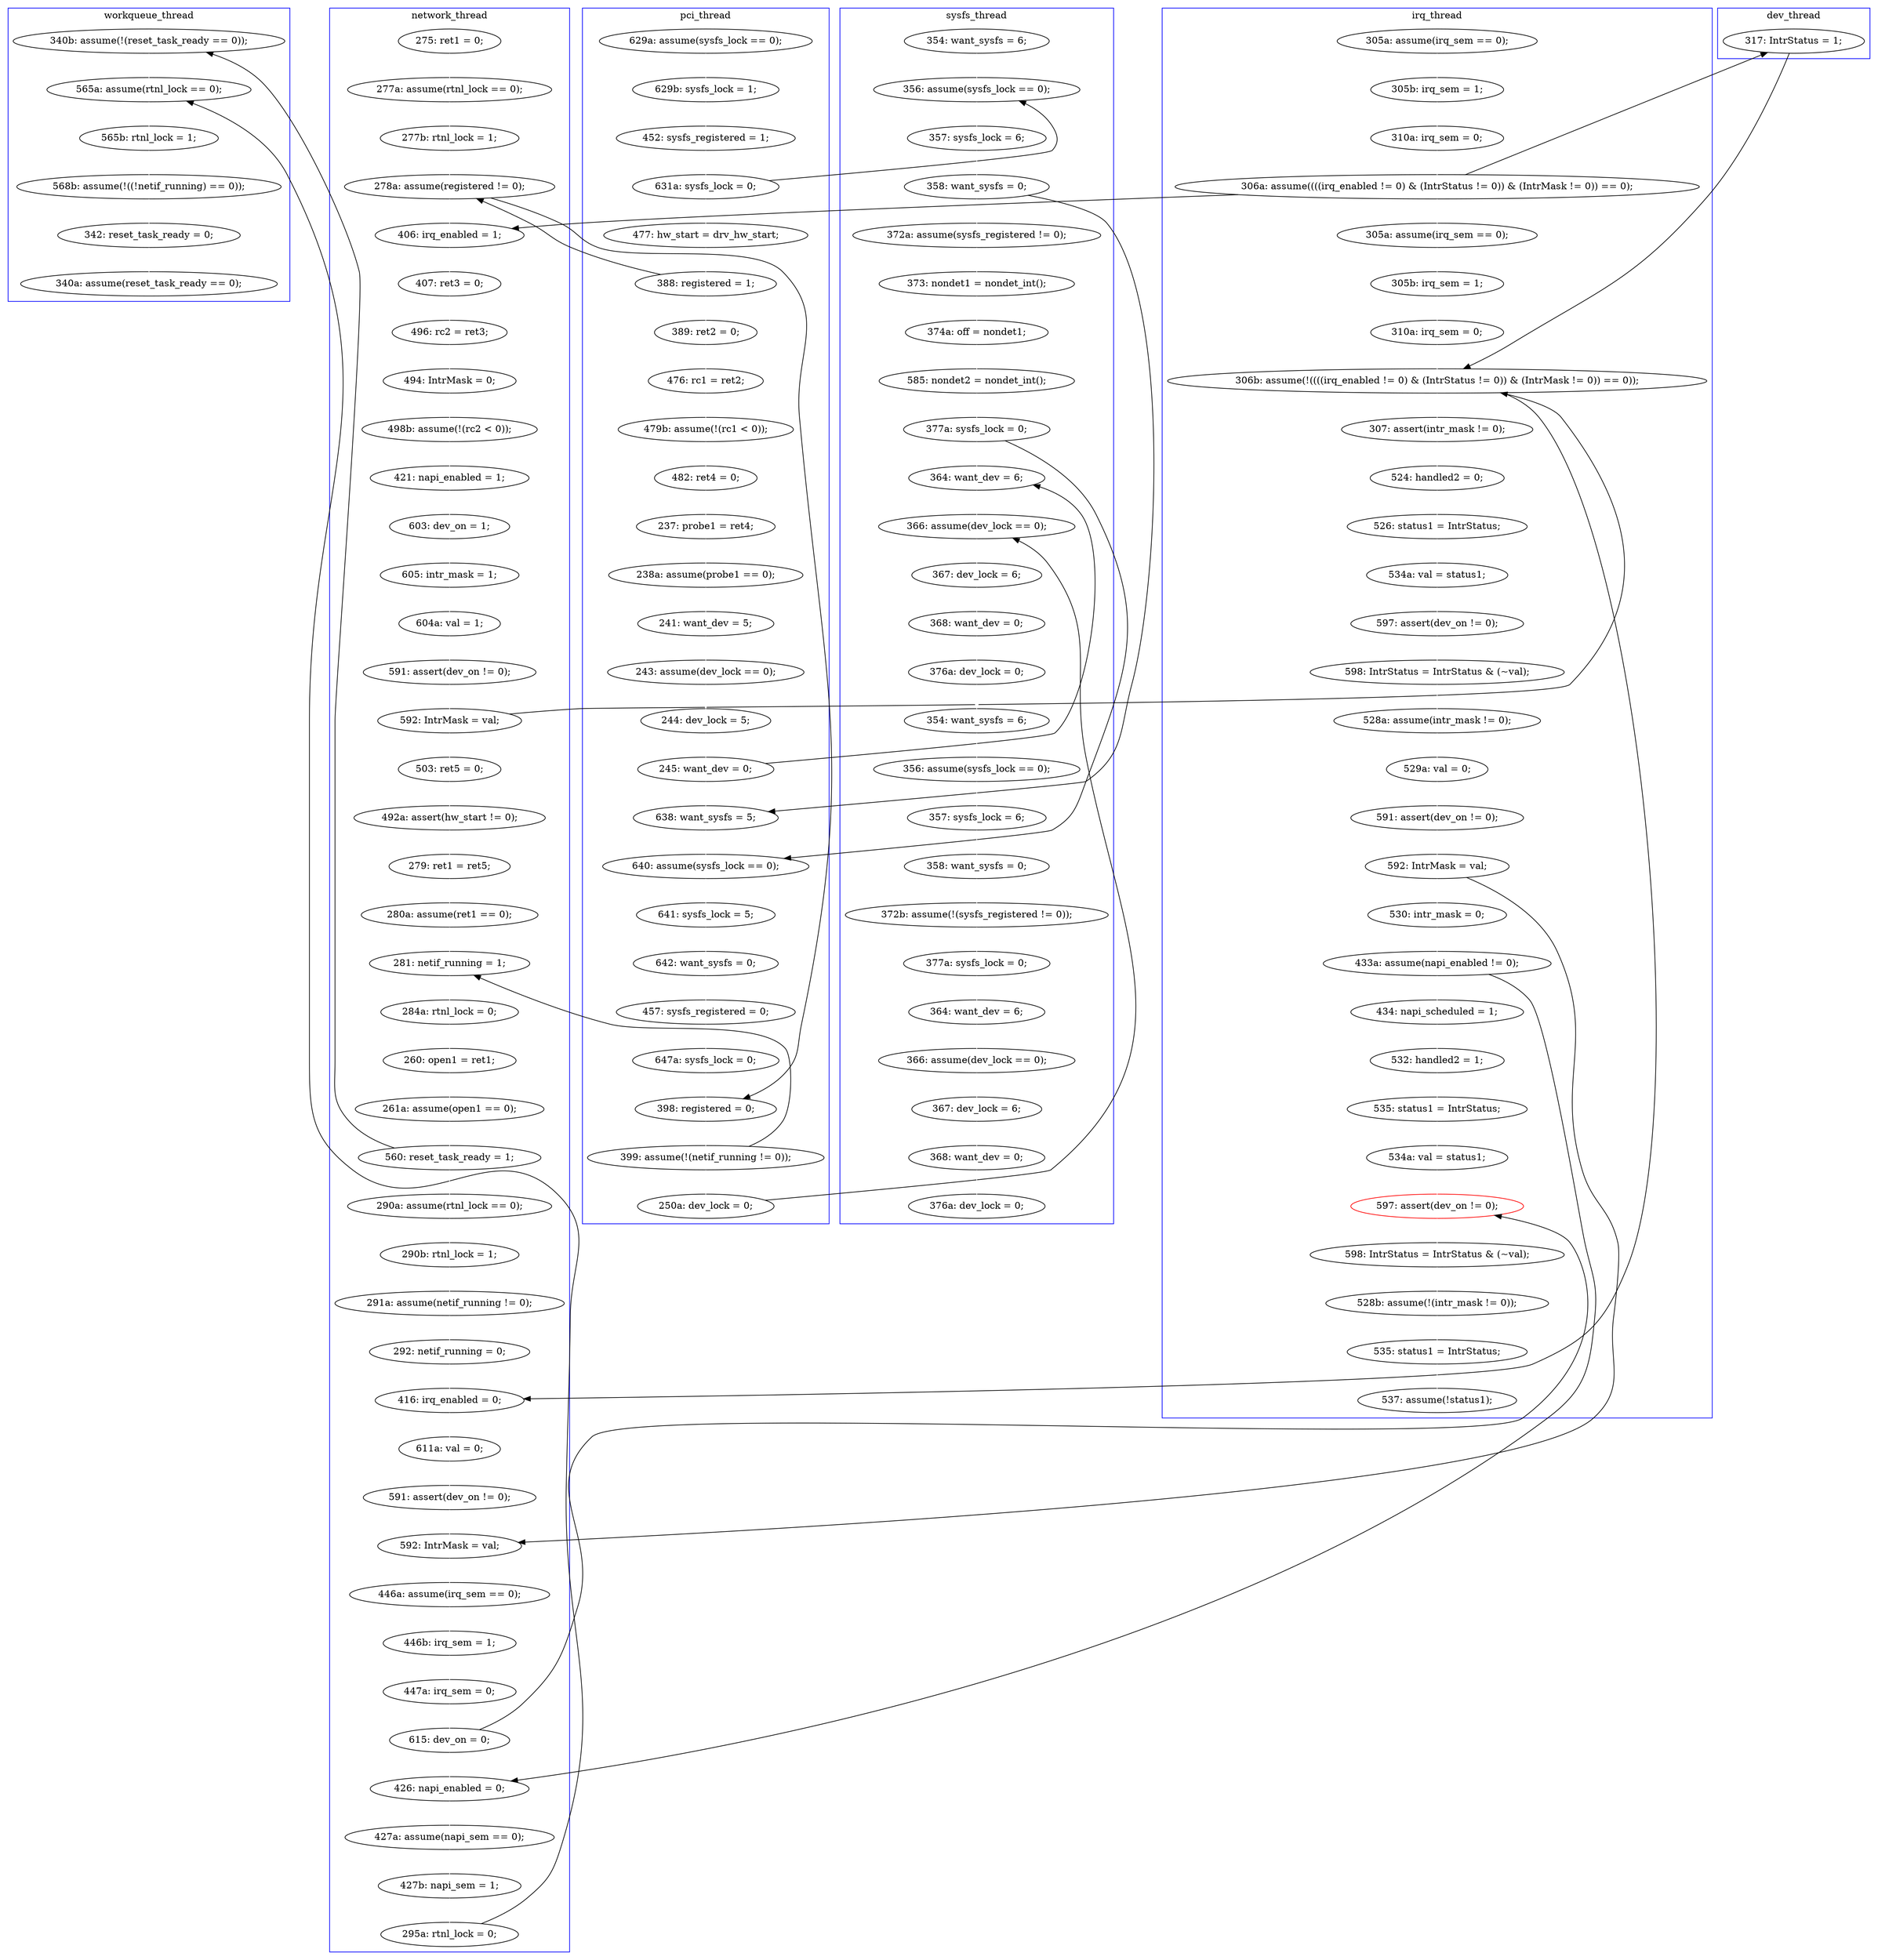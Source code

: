 digraph Counterexample {
	152 -> 154 [color = white, style = solid]
	151 -> 238 [color = black, style = solid, constraint = false]
	132 -> 135 [color = white, style = solid]
	68 -> 101 [color = white, style = solid]
	209 -> 211 [color = white, style = solid]
	127 -> 144 [color = white, style = solid]
	258 -> 274 [color = black, style = solid, constraint = false]
	184 -> 197 [color = black, style = solid, constraint = false]
	267 -> 270 [color = black, style = solid, constraint = false]
	154 -> 155 [color = white, style = solid]
	96 -> 102 [color = black, style = solid, constraint = false]
	263 -> 264 [color = white, style = solid]
	35 -> 40 [color = white, style = solid]
	222 -> 223 [color = white, style = solid]
	147 -> 152 [color = white, style = solid]
	97 -> 238 [color = white, style = solid]
	33 -> 35 [color = white, style = solid]
	199 -> 206 [color = white, style = solid]
	80 -> 81 [color = white, style = solid]
	155 -> 197 [color = black, style = solid, constraint = false]
	264 -> 267 [color = white, style = solid]
	113 -> 114 [color = white, style = solid]
	79 -> 80 [color = white, style = solid]
	160 -> 163 [color = white, style = solid]
	274 -> 275 [color = white, style = solid]
	206 -> 207 [color = white, style = solid]
	31 -> 33 [color = white, style = solid]
	234 -> 237 [color = white, style = solid]
	128 -> 130 [color = white, style = solid]
	232 -> 234 [color = white, style = solid]
	81 -> 82 [color = white, style = solid]
	229 -> 230 [color = white, style = solid]
	270 -> 271 [color = white, style = solid]
	289 -> 290 [color = white, style = solid]
	87 -> 90 [color = white, style = solid]
	287 -> 289 [color = white, style = solid]
	181 -> 183 [color = white, style = solid]
	273 -> 279 [color = white, style = solid]
	223 -> 236 [color = black, style = solid, constraint = false]
	237 -> 274 [color = white, style = solid]
	254 -> 255 [color = white, style = solid]
	57 -> 60 [color = white, style = solid]
	236 -> 254 [color = white, style = solid]
	262 -> 263 [color = white, style = solid]
	176 -> 270 [color = white, style = solid]
	286 -> 287 [color = white, style = solid]
	243 -> 244 [color = white, style = solid]
	85 -> 87 [color = white, style = solid]
	101 -> 102 [color = white, style = solid]
	211 -> 212 [color = white, style = solid]
	126 -> 128 [color = white, style = solid]
	64 -> 193 [color = white, style = solid]
	51 -> 61 [color = white, style = solid]
	41 -> 52 [color = white, style = solid]
	60 -> 63 [color = white, style = solid]
	275 -> 283 [color = white, style = solid]
	212 -> 215 [color = white, style = solid]
	135 -> 139 [color = white, style = solid]
	233 -> 236 [color = white, style = solid]
	125 -> 126 [color = white, style = solid]
	223 -> 225 [color = white, style = solid]
	215 -> 216 [color = white, style = solid]
	165 -> 166 [color = white, style = solid]
	258 -> 262 [color = white, style = solid]
	193 -> 194 [color = white, style = solid]
	110 -> 127 [color = white, style = solid]
	40 -> 41 [color = white, style = solid]
	28 -> 31 [color = white, style = solid]
	61 -> 64 [color = white, style = solid]
	67 -> 68 [color = white, style = solid]
	240 -> 241 [color = white, style = solid]
	108 -> 113 [color = white, style = solid]
	244 -> 245 [color = white, style = solid]
	180 -> 181 [color = white, style = solid]
	283 -> 295 [color = white, style = solid]
	239 -> 240 [color = white, style = solid]
	195 -> 197 [color = white, style = solid]
	116 -> 125 [color = white, style = solid]
	82 -> 101 [color = black, style = solid, constraint = false]
	139 -> 147 [color = white, style = solid]
	145 -> 165 [color = black, style = solid, constraint = false]
	33 -> 80 [color = black, style = solid, constraint = false]
	174 -> 176 [color = black, style = solid, constraint = false]
	159 -> 160 [color = white, style = solid]
	50 -> 51 [color = white, style = solid]
	103 -> 104 [color = white, style = solid]
	56 -> 57 [color = white, style = solid]
	170 -> 174 [color = white, style = solid]
	90 -> 96 [color = white, style = solid]
	167 -> 170 [color = white, style = solid]
	144 -> 145 [color = white, style = solid]
	246 -> 249 [color = white, style = solid]
	249 -> 286 [color = white, style = solid]
	238 -> 239 [color = white, style = solid]
	291 -> 294 [color = white, style = solid]
	104 -> 110 [color = white, style = solid]
	27 -> 28 [color = white, style = solid]
	55 -> 56 [color = white, style = solid]
	145 -> 151 [color = white, style = solid]
	216 -> 222 [color = white, style = solid]
	186 -> 198 [color = white, style = solid]
	198 -> 218 [color = white, style = solid]
	197 -> 198 [color = black, style = solid, constraint = false]
	166 -> 167 [color = white, style = solid]
	163 -> 165 [color = white, style = solid]
	290 -> 291 [color = white, style = solid]
	194 -> 195 [color = white, style = solid]
	271 -> 273 [color = white, style = solid]
	279 -> 282 [color = white, style = solid]
	66 -> 67 [color = white, style = solid]
	68 -> 97 [color = black, style = solid, constraint = false]
	218 -> 233 [color = white, style = solid]
	158 -> 159 [color = white, style = solid]
	96 -> 97 [color = white, style = solid]
	230 -> 232 [color = white, style = solid]
	114 -> 116 [color = white, style = solid]
	225 -> 229 [color = white, style = solid]
	183 -> 186 [color = white, style = solid]
	241 -> 243 [color = white, style = solid]
	52 -> 55 [color = white, style = solid]
	256 -> 258 [color = white, style = solid]
	207 -> 209 [color = white, style = solid]
	84 -> 85 [color = white, style = solid]
	64 -> 125 [color = black, style = solid, constraint = false]
	82 -> 84 [color = white, style = solid]
	102 -> 103 [color = white, style = solid]
	155 -> 158 [color = white, style = solid]
	174 -> 180 [color = white, style = solid]
	130 -> 132 [color = white, style = solid]
	229 -> 262 [color = black, style = solid, constraint = false]
	245 -> 246 [color = white, style = solid]
	255 -> 256 [color = white, style = solid]
	40 -> 116 [color = black, style = solid, constraint = false]
	295 -> 296 [color = white, style = solid]
	63 -> 66 [color = white, style = solid]
	116 -> 144 [color = black, style = solid, constraint = false]
	197 -> 199 [color = white, style = solid]
	64 -> 184 [color = black, style = solid, constraint = false]
	subgraph cluster7 {
		label = dev_thread
		color = blue
		184  [label = "317: IntrStatus = 1;"]
	}
	subgraph cluster2 {
		label = network_thread
		color = blue
		163  [label = "280a: assume(ret1 == 0);"]
		166  [label = "284a: rtnl_lock = 0;"]
		135  [label = "421: napi_enabled = 1;"]
		114  [label = "277b: rtnl_lock = 1;"]
		256  [label = "447a: irq_sem = 0;"]
		154  [label = "591: assert(dev_on != 0);"]
		132  [label = "498b: assume(!(rc2 < 0));"]
		183  [label = "291a: assume(netif_running != 0);"]
		116  [label = "278a: assume(registered != 0);"]
		158  [label = "503: ret5 = 0;"]
		152  [label = "604a: val = 1;"]
		236  [label = "592: IntrMask = val;"]
		147  [label = "605: intr_mask = 1;"]
		160  [label = "279: ret1 = ret5;"]
		126  [label = "407: ret3 = 0;"]
		218  [label = "611a: val = 0;"]
		264  [label = "427b: napi_sem = 1;"]
		262  [label = "426: napi_enabled = 0;"]
		128  [label = "496: rc2 = ret3;"]
		125  [label = "406: irq_enabled = 1;"]
		130  [label = "494: IntrMask = 0;"]
		267  [label = "295a: rtnl_lock = 0;"]
		155  [label = "592: IntrMask = val;"]
		255  [label = "446b: irq_sem = 1;"]
		186  [label = "292: netif_running = 0;"]
		174  [label = "560: reset_task_ready = 1;"]
		167  [label = "260: open1 = ret1;"]
		233  [label = "591: assert(dev_on != 0);"]
		108  [label = "275: ret1 = 0;"]
		263  [label = "427a: assume(napi_sem == 0);"]
		139  [label = "603: dev_on = 1;"]
		254  [label = "446a: assume(irq_sem == 0);"]
		258  [label = "615: dev_on = 0;"]
		181  [label = "290b: rtnl_lock = 1;"]
		113  [label = "277a: assume(rtnl_lock == 0);"]
		198  [label = "416: irq_enabled = 0;"]
		180  [label = "290a: assume(rtnl_lock == 0);"]
		159  [label = "492a: assert(hw_start != 0);"]
		170  [label = "261a: assume(open1 == 0);"]
		165  [label = "281: netif_running = 1;"]
	}
	subgraph cluster3 {
		label = irq_thread
		color = blue
		283  [label = "528b: assume(!(intr_mask != 0));"]
		211  [label = "597: assert(dev_on != 0);"]
		222  [label = "591: assert(dev_on != 0);"]
		206  [label = "524: handled2 = 0;"]
		295  [label = "535: status1 = IntrStatus;"]
		50  [label = "305a: assume(irq_sem == 0);"]
		194  [label = "305b: irq_sem = 1;"]
		212  [label = "598: IntrStatus = IntrStatus & (~val);"]
		215  [label = "528a: assume(intr_mask != 0);"]
		230  [label = "434: napi_scheduled = 1;"]
		195  [label = "310a: irq_sem = 0;"]
		51  [label = "305b: irq_sem = 1;"]
		64  [label = "306a: assume((((irq_enabled != 0) & (IntrStatus != 0)) & (IntrMask != 0)) == 0);"]
		209  [label = "534a: val = status1;"]
		229  [label = "433a: assume(napi_enabled != 0);"]
		207  [label = "526: status1 = IntrStatus;"]
		223  [label = "592: IntrMask = val;"]
		237  [label = "534a: val = status1;"]
		199  [label = "307: assert(intr_mask != 0);"]
		234  [label = "535: status1 = IntrStatus;"]
		274  [label = "597: assert(dev_on != 0);", color = red]
		296  [label = "537: assume(!status1);"]
		197  [label = "306b: assume(!((((irq_enabled != 0) & (IntrStatus != 0)) & (IntrMask != 0)) == 0));"]
		232  [label = "532: handled2 = 1;"]
		225  [label = "530: intr_mask = 0;"]
		193  [label = "305a: assume(irq_sem == 0);"]
		275  [label = "598: IntrStatus = IntrStatus & (~val);"]
		61  [label = "310a: irq_sem = 0;"]
		216  [label = "529a: val = 0;"]
	}
	subgraph cluster6 {
		label = sysfs_thread
		color = blue
		294  [label = "376a: dev_lock = 0;"]
		290  [label = "367: dev_lock = 6;"]
		82  [label = "358: want_sysfs = 0;"]
		291  [label = "368: want_dev = 0;"]
		241  [label = "376a: dev_lock = 0;"]
		96  [label = "377a: sysfs_lock = 0;"]
		240  [label = "368: want_dev = 0;"]
		85  [label = "373: nondet1 = nondet_int();"]
		289  [label = "366: assume(dev_lock == 0);"]
		87  [label = "374a: off = nondet1;"]
		238  [label = "366: assume(dev_lock == 0);"]
		249  [label = "372b: assume(!(sysfs_registered != 0));"]
		287  [label = "364: want_dev = 6;"]
		97  [label = "364: want_dev = 6;"]
		245  [label = "357: sysfs_lock = 6;"]
		244  [label = "356: assume(sysfs_lock == 0);"]
		80  [label = "356: assume(sysfs_lock == 0);"]
		286  [label = "377a: sysfs_lock = 0;"]
		90  [label = "585: nondet2 = nondet_int();"]
		239  [label = "367: dev_lock = 6;"]
		243  [label = "354: want_sysfs = 6;"]
		79  [label = "354: want_sysfs = 6;"]
		81  [label = "357: sysfs_lock = 6;"]
		84  [label = "372a: assume(sysfs_registered != 0);"]
		246  [label = "358: want_sysfs = 0;"]
	}
	subgraph cluster1 {
		label = pci_thread
		color = blue
		41  [label = "389: ret2 = 0;"]
		67  [label = "244: dev_lock = 5;"]
		66  [label = "243: assume(dev_lock == 0);"]
		40  [label = "388: registered = 1;"]
		56  [label = "482: ret4 = 0;"]
		68  [label = "245: want_dev = 0;"]
		151  [label = "250a: dev_lock = 0;"]
		27  [label = "629a: assume(sysfs_lock == 0);"]
		60  [label = "238a: assume(probe1 == 0);"]
		103  [label = "641: sysfs_lock = 5;"]
		55  [label = "479b: assume(!(rc1 < 0));"]
		33  [label = "631a: sysfs_lock = 0;"]
		31  [label = "452: sysfs_registered = 1;"]
		63  [label = "241: want_dev = 5;"]
		35  [label = "477: hw_start = drv_hw_start;"]
		110  [label = "457: sysfs_registered = 0;"]
		52  [label = "476: rc1 = ret2;"]
		104  [label = "642: want_sysfs = 0;"]
		57  [label = "237: probe1 = ret4;"]
		28  [label = "629b: sysfs_lock = 1;"]
		127  [label = "647a: sysfs_lock = 0;"]
		144  [label = "398: registered = 0;"]
		101  [label = "638: want_sysfs = 5;"]
		102  [label = "640: assume(sysfs_lock == 0);"]
		145  [label = "399: assume(!(netif_running != 0));"]
	}
	subgraph cluster5 {
		label = workqueue_thread
		color = blue
		270  [label = "565a: assume(rtnl_lock == 0);"]
		176  [label = "340b: assume(!(reset_task_ready == 0));"]
		271  [label = "565b: rtnl_lock = 1;"]
		282  [label = "340a: assume(reset_task_ready == 0);"]
		273  [label = "568b: assume(!((!netif_running) == 0));"]
		279  [label = "342: reset_task_ready = 0;"]
	}
}